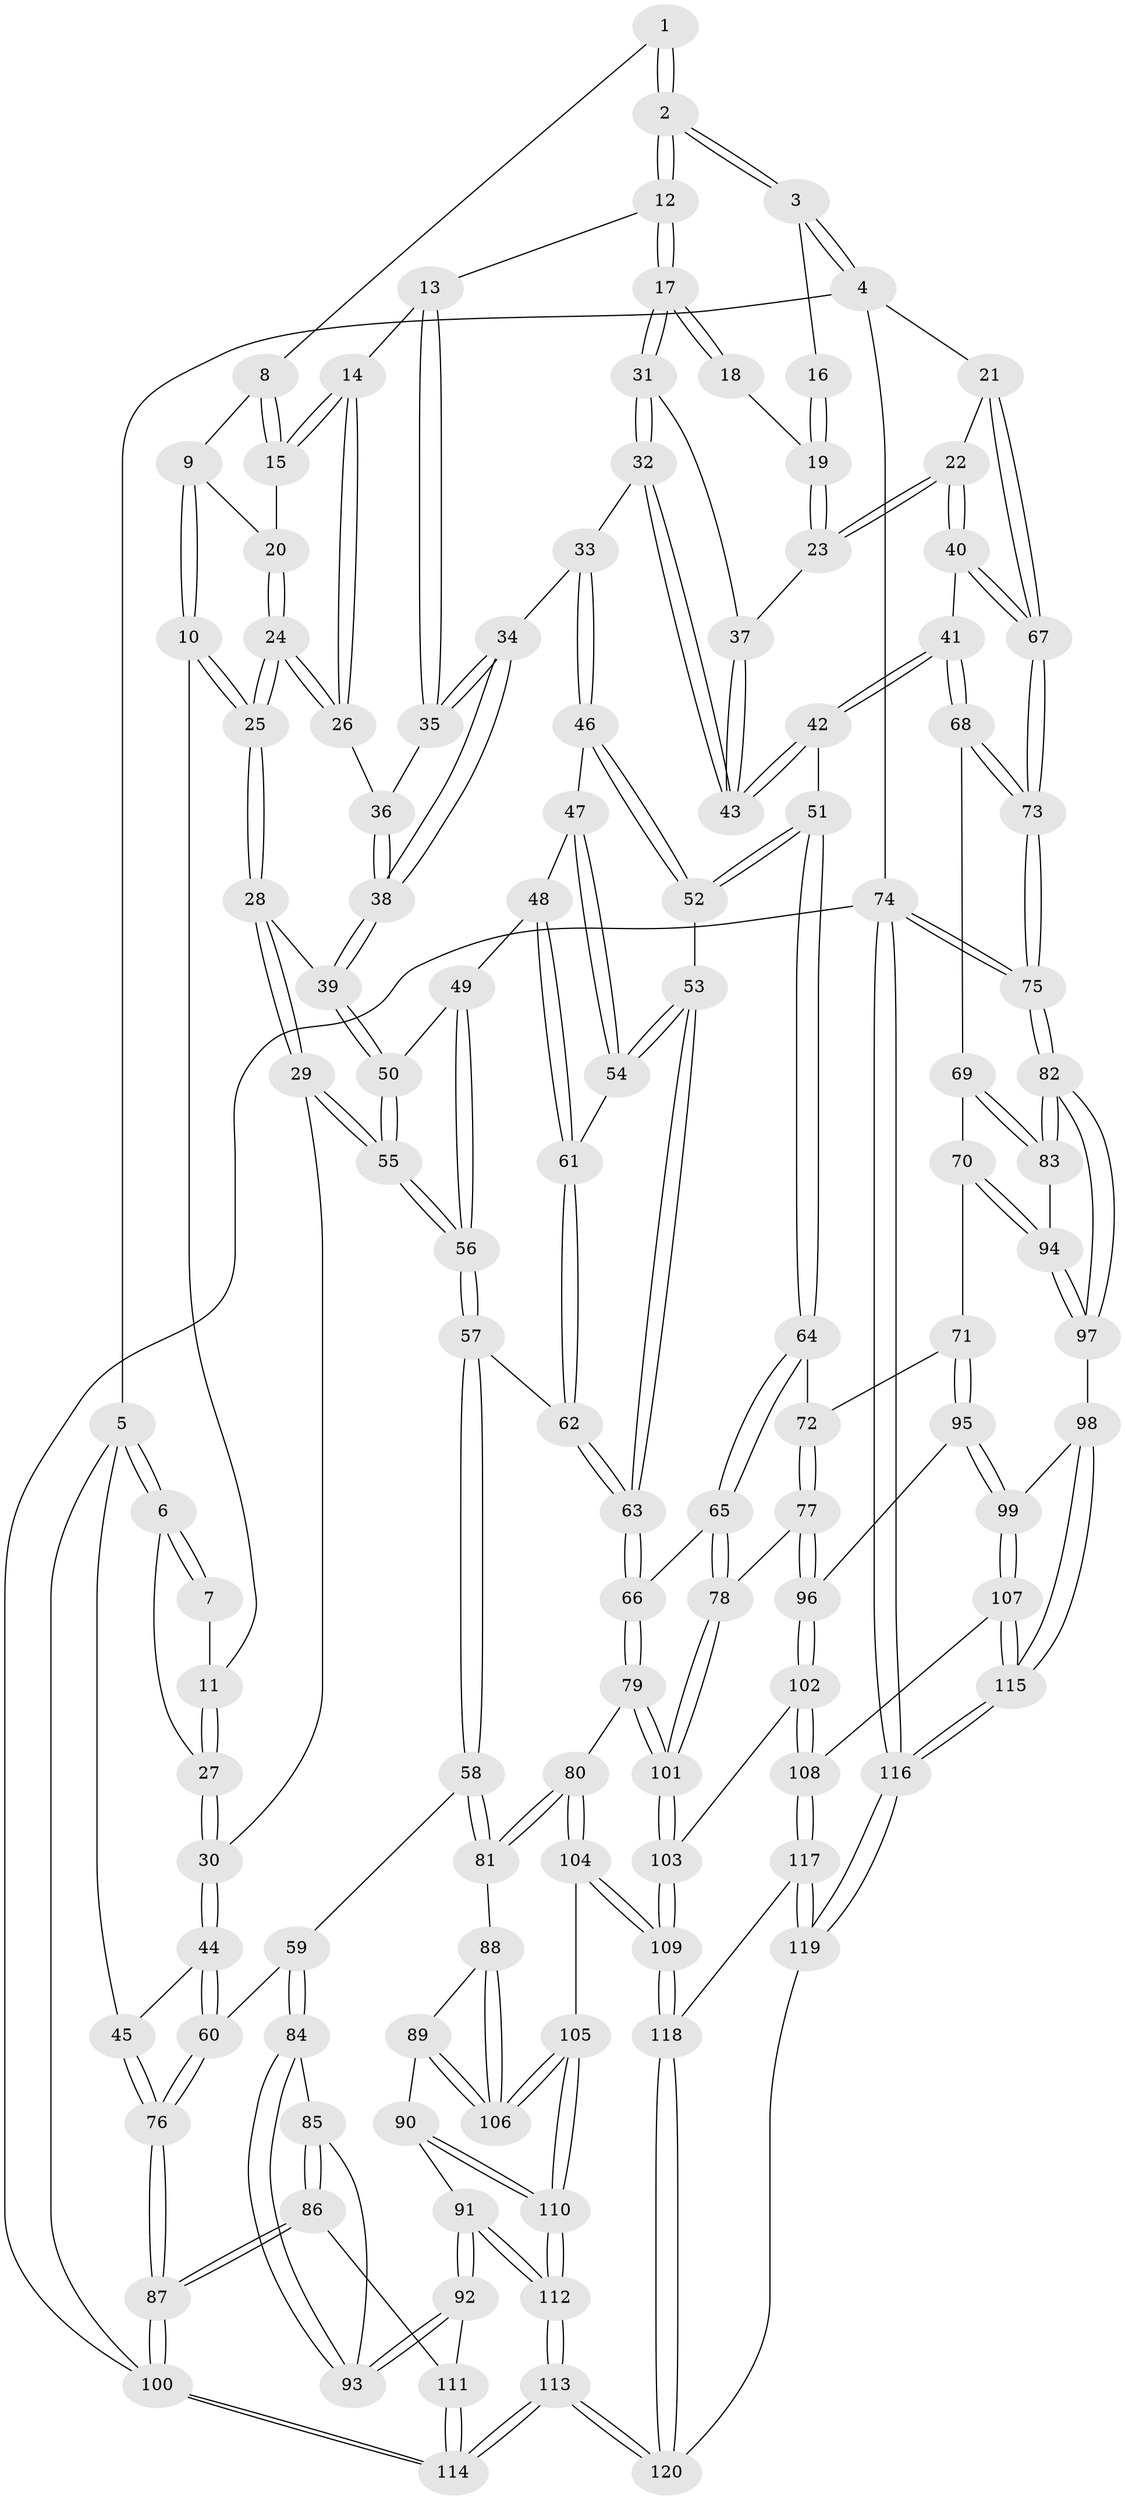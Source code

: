// Generated by graph-tools (version 1.1) at 2025/51/03/09/25 03:51:09]
// undirected, 120 vertices, 297 edges
graph export_dot {
graph [start="1"]
  node [color=gray90,style=filled];
  1 [pos="+0.4788287375824277+0"];
  2 [pos="+0.5236354321750392+0"];
  3 [pos="+0.9973605351027235+0"];
  4 [pos="+1+0"];
  5 [pos="+0+0"];
  6 [pos="+0+0"];
  7 [pos="+0.3587098357806552+0"];
  8 [pos="+0.4165592491099482+0"];
  9 [pos="+0.3537237473556152+0.07533494454470549"];
  10 [pos="+0.31247823908504696+0.08793178977181354"];
  11 [pos="+0.280419057562401+0.05120284275813513"];
  12 [pos="+0.5573441418310275+0"];
  13 [pos="+0.4981633143545867+0.08561367480237439"];
  14 [pos="+0.4322966124677536+0.11706305207609694"];
  15 [pos="+0.4079992365249894+0.07126305961566237"];
  16 [pos="+0.9403902390891079+0"];
  17 [pos="+0.6423019711382938+0.08747082801511051"];
  18 [pos="+0.7434925055347531+0.042964674396786875"];
  19 [pos="+0.8128381896646826+0.11515674813162284"];
  20 [pos="+0.3823186273116969+0.09349433040916799"];
  21 [pos="+1+0.02982922621264069"];
  22 [pos="+1+0.1884973407456508"];
  23 [pos="+0.8127461164068903+0.11617811222296508"];
  24 [pos="+0.3638481206615018+0.15647118511918492"];
  25 [pos="+0.33838566463848996+0.16976525297278974"];
  26 [pos="+0.4194007470910088+0.14722558662237975"];
  27 [pos="+0.15687397526609648+0.12233549671431143"];
  28 [pos="+0.33415716806185936+0.1778188357168422"];
  29 [pos="+0.21209223295697663+0.25150027969941974"];
  30 [pos="+0.17514840082835453+0.24879247279301686"];
  31 [pos="+0.6477967520911+0.11075664712764578"];
  32 [pos="+0.6232191227650568+0.19100200380179855"];
  33 [pos="+0.563829296956897+0.22505950556378176"];
  34 [pos="+0.5601063970117648+0.2249637491599626"];
  35 [pos="+0.5030980964474566+0.13620781635276488"];
  36 [pos="+0.43753580646075874+0.1618140522558643"];
  37 [pos="+0.7875293865802523+0.13841085353805338"];
  38 [pos="+0.4795379979998908+0.25473386789962155"];
  39 [pos="+0.4489005990300215+0.2833007501093252"];
  40 [pos="+0.8202486831177358+0.3617203249292987"];
  41 [pos="+0.8114035883207854+0.3652447962113307"];
  42 [pos="+0.8098914473335772+0.3648755465806093"];
  43 [pos="+0.7854144702137745+0.3197230206066789"];
  44 [pos="+0.0671963009290277+0.3464444607580297"];
  45 [pos="+0+0.35692917084524256"];
  46 [pos="+0.5792540755950756+0.2811567859926402"];
  47 [pos="+0.5624383964047155+0.3238833388370538"];
  48 [pos="+0.48084002743316895+0.3674421988360511"];
  49 [pos="+0.47249179010946996+0.35726576798871934"];
  50 [pos="+0.4411018311633731+0.30386441266511177"];
  51 [pos="+0.7518075178767796+0.39296183675576063"];
  52 [pos="+0.6665187011434891+0.38734280143887306"];
  53 [pos="+0.5865352892411583+0.4145320743147166"];
  54 [pos="+0.5712807931336813+0.4045231866873774"];
  55 [pos="+0.33614341166508327+0.34571489398965694"];
  56 [pos="+0.3304351240101341+0.48535954885552335"];
  57 [pos="+0.3247990701984332+0.5277978950245786"];
  58 [pos="+0.26575584701035126+0.5585849301159637"];
  59 [pos="+0.24530980317115303+0.5585330573196646"];
  60 [pos="+0.2115501355269557+0.5347501124197201"];
  61 [pos="+0.4868806907777039+0.3783174774475374"];
  62 [pos="+0.43945511009586374+0.5411579884835536"];
  63 [pos="+0.5294062766481837+0.5893099206381629"];
  64 [pos="+0.6636828098054747+0.5639873475519479"];
  65 [pos="+0.5826116484870323+0.5972585346828777"];
  66 [pos="+0.5309457338117126+0.5911723543921255"];
  67 [pos="+1+0.48342665264261325"];
  68 [pos="+0.8774072094700524+0.5615147458432059"];
  69 [pos="+0.8705357710922605+0.5782871771694984"];
  70 [pos="+0.8431152546295506+0.6184733135061411"];
  71 [pos="+0.8351742664699717+0.6219657102944497"];
  72 [pos="+0.7534606251901965+0.6102940155382651"];
  73 [pos="+1+0.5279152939173504"];
  74 [pos="+1+1"];
  75 [pos="+1+0.805779637426688"];
  76 [pos="+0+0.6790931575147784"];
  77 [pos="+0.6864669310530264+0.7185503404565057"];
  78 [pos="+0.6587535398830746+0.7041700617394824"];
  79 [pos="+0.48588871231239167+0.7325181133195234"];
  80 [pos="+0.46643888267909706+0.7468473532097175"];
  81 [pos="+0.3302756147404627+0.7037598774222248"];
  82 [pos="+1+0.7972436783310112"];
  83 [pos="+1+0.7007644651590567"];
  84 [pos="+0.21209599219339312+0.6120849481506985"];
  85 [pos="+0.01615083580338052+0.7286659768285381"];
  86 [pos="+0+0.7346006678600318"];
  87 [pos="+0+0.739439651620624"];
  88 [pos="+0.32586926937752103+0.7135676971715029"];
  89 [pos="+0.2714938416044709+0.7879803135000005"];
  90 [pos="+0.2635502402785119+0.7914112791880135"];
  91 [pos="+0.19722272773460336+0.7927882996433615"];
  92 [pos="+0.1907014253718177+0.7861395099604311"];
  93 [pos="+0.19042367954465328+0.7856810129064147"];
  94 [pos="+0.8860315553771051+0.6890232503507232"];
  95 [pos="+0.7760319276215991+0.7311823946946612"];
  96 [pos="+0.6948931467241571+0.7276294991901137"];
  97 [pos="+0.8986421340172592+0.7718311992731501"];
  98 [pos="+0.8588573669978823+0.8089134468335734"];
  99 [pos="+0.8073671270874321+0.8004637723369128"];
  100 [pos="+0+1"];
  101 [pos="+0.5777143229792444+0.7922624695301974"];
  102 [pos="+0.6779820354804904+0.8363905723104511"];
  103 [pos="+0.6082575641000824+0.843194695920628"];
  104 [pos="+0.41694325633252954+0.8797471320674314"];
  105 [pos="+0.4140382029751834+0.8804255826008812"];
  106 [pos="+0.3687166529357695+0.8401153893319693"];
  107 [pos="+0.7508778159818433+0.8514770827483159"];
  108 [pos="+0.7201094885591061+0.8620107273591416"];
  109 [pos="+0.538465565082067+0.9642217565132267"];
  110 [pos="+0.312146642957204+0.95281838065843"];
  111 [pos="+0.1160699480273043+0.8347891945393072"];
  112 [pos="+0.18092806808999684+1"];
  113 [pos="+0.05983157011668347+1"];
  114 [pos="+0+1"];
  115 [pos="+0.9434603059935447+1"];
  116 [pos="+1+1"];
  117 [pos="+0.7178805056538654+0.9108181023894654"];
  118 [pos="+0.5562476778006854+1"];
  119 [pos="+0.9567312073733854+1"];
  120 [pos="+0.5766241731668721+1"];
  1 -- 2;
  1 -- 2;
  1 -- 8;
  2 -- 3;
  2 -- 3;
  2 -- 12;
  2 -- 12;
  3 -- 4;
  3 -- 4;
  3 -- 16;
  4 -- 5;
  4 -- 21;
  4 -- 74;
  5 -- 6;
  5 -- 6;
  5 -- 45;
  5 -- 100;
  6 -- 7;
  6 -- 7;
  6 -- 27;
  7 -- 11;
  8 -- 9;
  8 -- 15;
  8 -- 15;
  9 -- 10;
  9 -- 10;
  9 -- 20;
  10 -- 11;
  10 -- 25;
  10 -- 25;
  11 -- 27;
  11 -- 27;
  12 -- 13;
  12 -- 17;
  12 -- 17;
  13 -- 14;
  13 -- 35;
  13 -- 35;
  14 -- 15;
  14 -- 15;
  14 -- 26;
  14 -- 26;
  15 -- 20;
  16 -- 19;
  16 -- 19;
  17 -- 18;
  17 -- 18;
  17 -- 31;
  17 -- 31;
  18 -- 19;
  19 -- 23;
  19 -- 23;
  20 -- 24;
  20 -- 24;
  21 -- 22;
  21 -- 67;
  21 -- 67;
  22 -- 23;
  22 -- 23;
  22 -- 40;
  22 -- 40;
  23 -- 37;
  24 -- 25;
  24 -- 25;
  24 -- 26;
  24 -- 26;
  25 -- 28;
  25 -- 28;
  26 -- 36;
  27 -- 30;
  27 -- 30;
  28 -- 29;
  28 -- 29;
  28 -- 39;
  29 -- 30;
  29 -- 55;
  29 -- 55;
  30 -- 44;
  30 -- 44;
  31 -- 32;
  31 -- 32;
  31 -- 37;
  32 -- 33;
  32 -- 43;
  32 -- 43;
  33 -- 34;
  33 -- 46;
  33 -- 46;
  34 -- 35;
  34 -- 35;
  34 -- 38;
  34 -- 38;
  35 -- 36;
  36 -- 38;
  36 -- 38;
  37 -- 43;
  37 -- 43;
  38 -- 39;
  38 -- 39;
  39 -- 50;
  39 -- 50;
  40 -- 41;
  40 -- 67;
  40 -- 67;
  41 -- 42;
  41 -- 42;
  41 -- 68;
  41 -- 68;
  42 -- 43;
  42 -- 43;
  42 -- 51;
  44 -- 45;
  44 -- 60;
  44 -- 60;
  45 -- 76;
  45 -- 76;
  46 -- 47;
  46 -- 52;
  46 -- 52;
  47 -- 48;
  47 -- 54;
  47 -- 54;
  48 -- 49;
  48 -- 61;
  48 -- 61;
  49 -- 50;
  49 -- 56;
  49 -- 56;
  50 -- 55;
  50 -- 55;
  51 -- 52;
  51 -- 52;
  51 -- 64;
  51 -- 64;
  52 -- 53;
  53 -- 54;
  53 -- 54;
  53 -- 63;
  53 -- 63;
  54 -- 61;
  55 -- 56;
  55 -- 56;
  56 -- 57;
  56 -- 57;
  57 -- 58;
  57 -- 58;
  57 -- 62;
  58 -- 59;
  58 -- 81;
  58 -- 81;
  59 -- 60;
  59 -- 84;
  59 -- 84;
  60 -- 76;
  60 -- 76;
  61 -- 62;
  61 -- 62;
  62 -- 63;
  62 -- 63;
  63 -- 66;
  63 -- 66;
  64 -- 65;
  64 -- 65;
  64 -- 72;
  65 -- 66;
  65 -- 78;
  65 -- 78;
  66 -- 79;
  66 -- 79;
  67 -- 73;
  67 -- 73;
  68 -- 69;
  68 -- 73;
  68 -- 73;
  69 -- 70;
  69 -- 83;
  69 -- 83;
  70 -- 71;
  70 -- 94;
  70 -- 94;
  71 -- 72;
  71 -- 95;
  71 -- 95;
  72 -- 77;
  72 -- 77;
  73 -- 75;
  73 -- 75;
  74 -- 75;
  74 -- 75;
  74 -- 116;
  74 -- 116;
  74 -- 100;
  75 -- 82;
  75 -- 82;
  76 -- 87;
  76 -- 87;
  77 -- 78;
  77 -- 96;
  77 -- 96;
  78 -- 101;
  78 -- 101;
  79 -- 80;
  79 -- 101;
  79 -- 101;
  80 -- 81;
  80 -- 81;
  80 -- 104;
  80 -- 104;
  81 -- 88;
  82 -- 83;
  82 -- 83;
  82 -- 97;
  82 -- 97;
  83 -- 94;
  84 -- 85;
  84 -- 93;
  84 -- 93;
  85 -- 86;
  85 -- 86;
  85 -- 93;
  86 -- 87;
  86 -- 87;
  86 -- 111;
  87 -- 100;
  87 -- 100;
  88 -- 89;
  88 -- 106;
  88 -- 106;
  89 -- 90;
  89 -- 106;
  89 -- 106;
  90 -- 91;
  90 -- 110;
  90 -- 110;
  91 -- 92;
  91 -- 92;
  91 -- 112;
  91 -- 112;
  92 -- 93;
  92 -- 93;
  92 -- 111;
  94 -- 97;
  94 -- 97;
  95 -- 96;
  95 -- 99;
  95 -- 99;
  96 -- 102;
  96 -- 102;
  97 -- 98;
  98 -- 99;
  98 -- 115;
  98 -- 115;
  99 -- 107;
  99 -- 107;
  100 -- 114;
  100 -- 114;
  101 -- 103;
  101 -- 103;
  102 -- 103;
  102 -- 108;
  102 -- 108;
  103 -- 109;
  103 -- 109;
  104 -- 105;
  104 -- 109;
  104 -- 109;
  105 -- 106;
  105 -- 106;
  105 -- 110;
  105 -- 110;
  107 -- 108;
  107 -- 115;
  107 -- 115;
  108 -- 117;
  108 -- 117;
  109 -- 118;
  109 -- 118;
  110 -- 112;
  110 -- 112;
  111 -- 114;
  111 -- 114;
  112 -- 113;
  112 -- 113;
  113 -- 114;
  113 -- 114;
  113 -- 120;
  113 -- 120;
  115 -- 116;
  115 -- 116;
  116 -- 119;
  116 -- 119;
  117 -- 118;
  117 -- 119;
  117 -- 119;
  118 -- 120;
  118 -- 120;
  119 -- 120;
}
